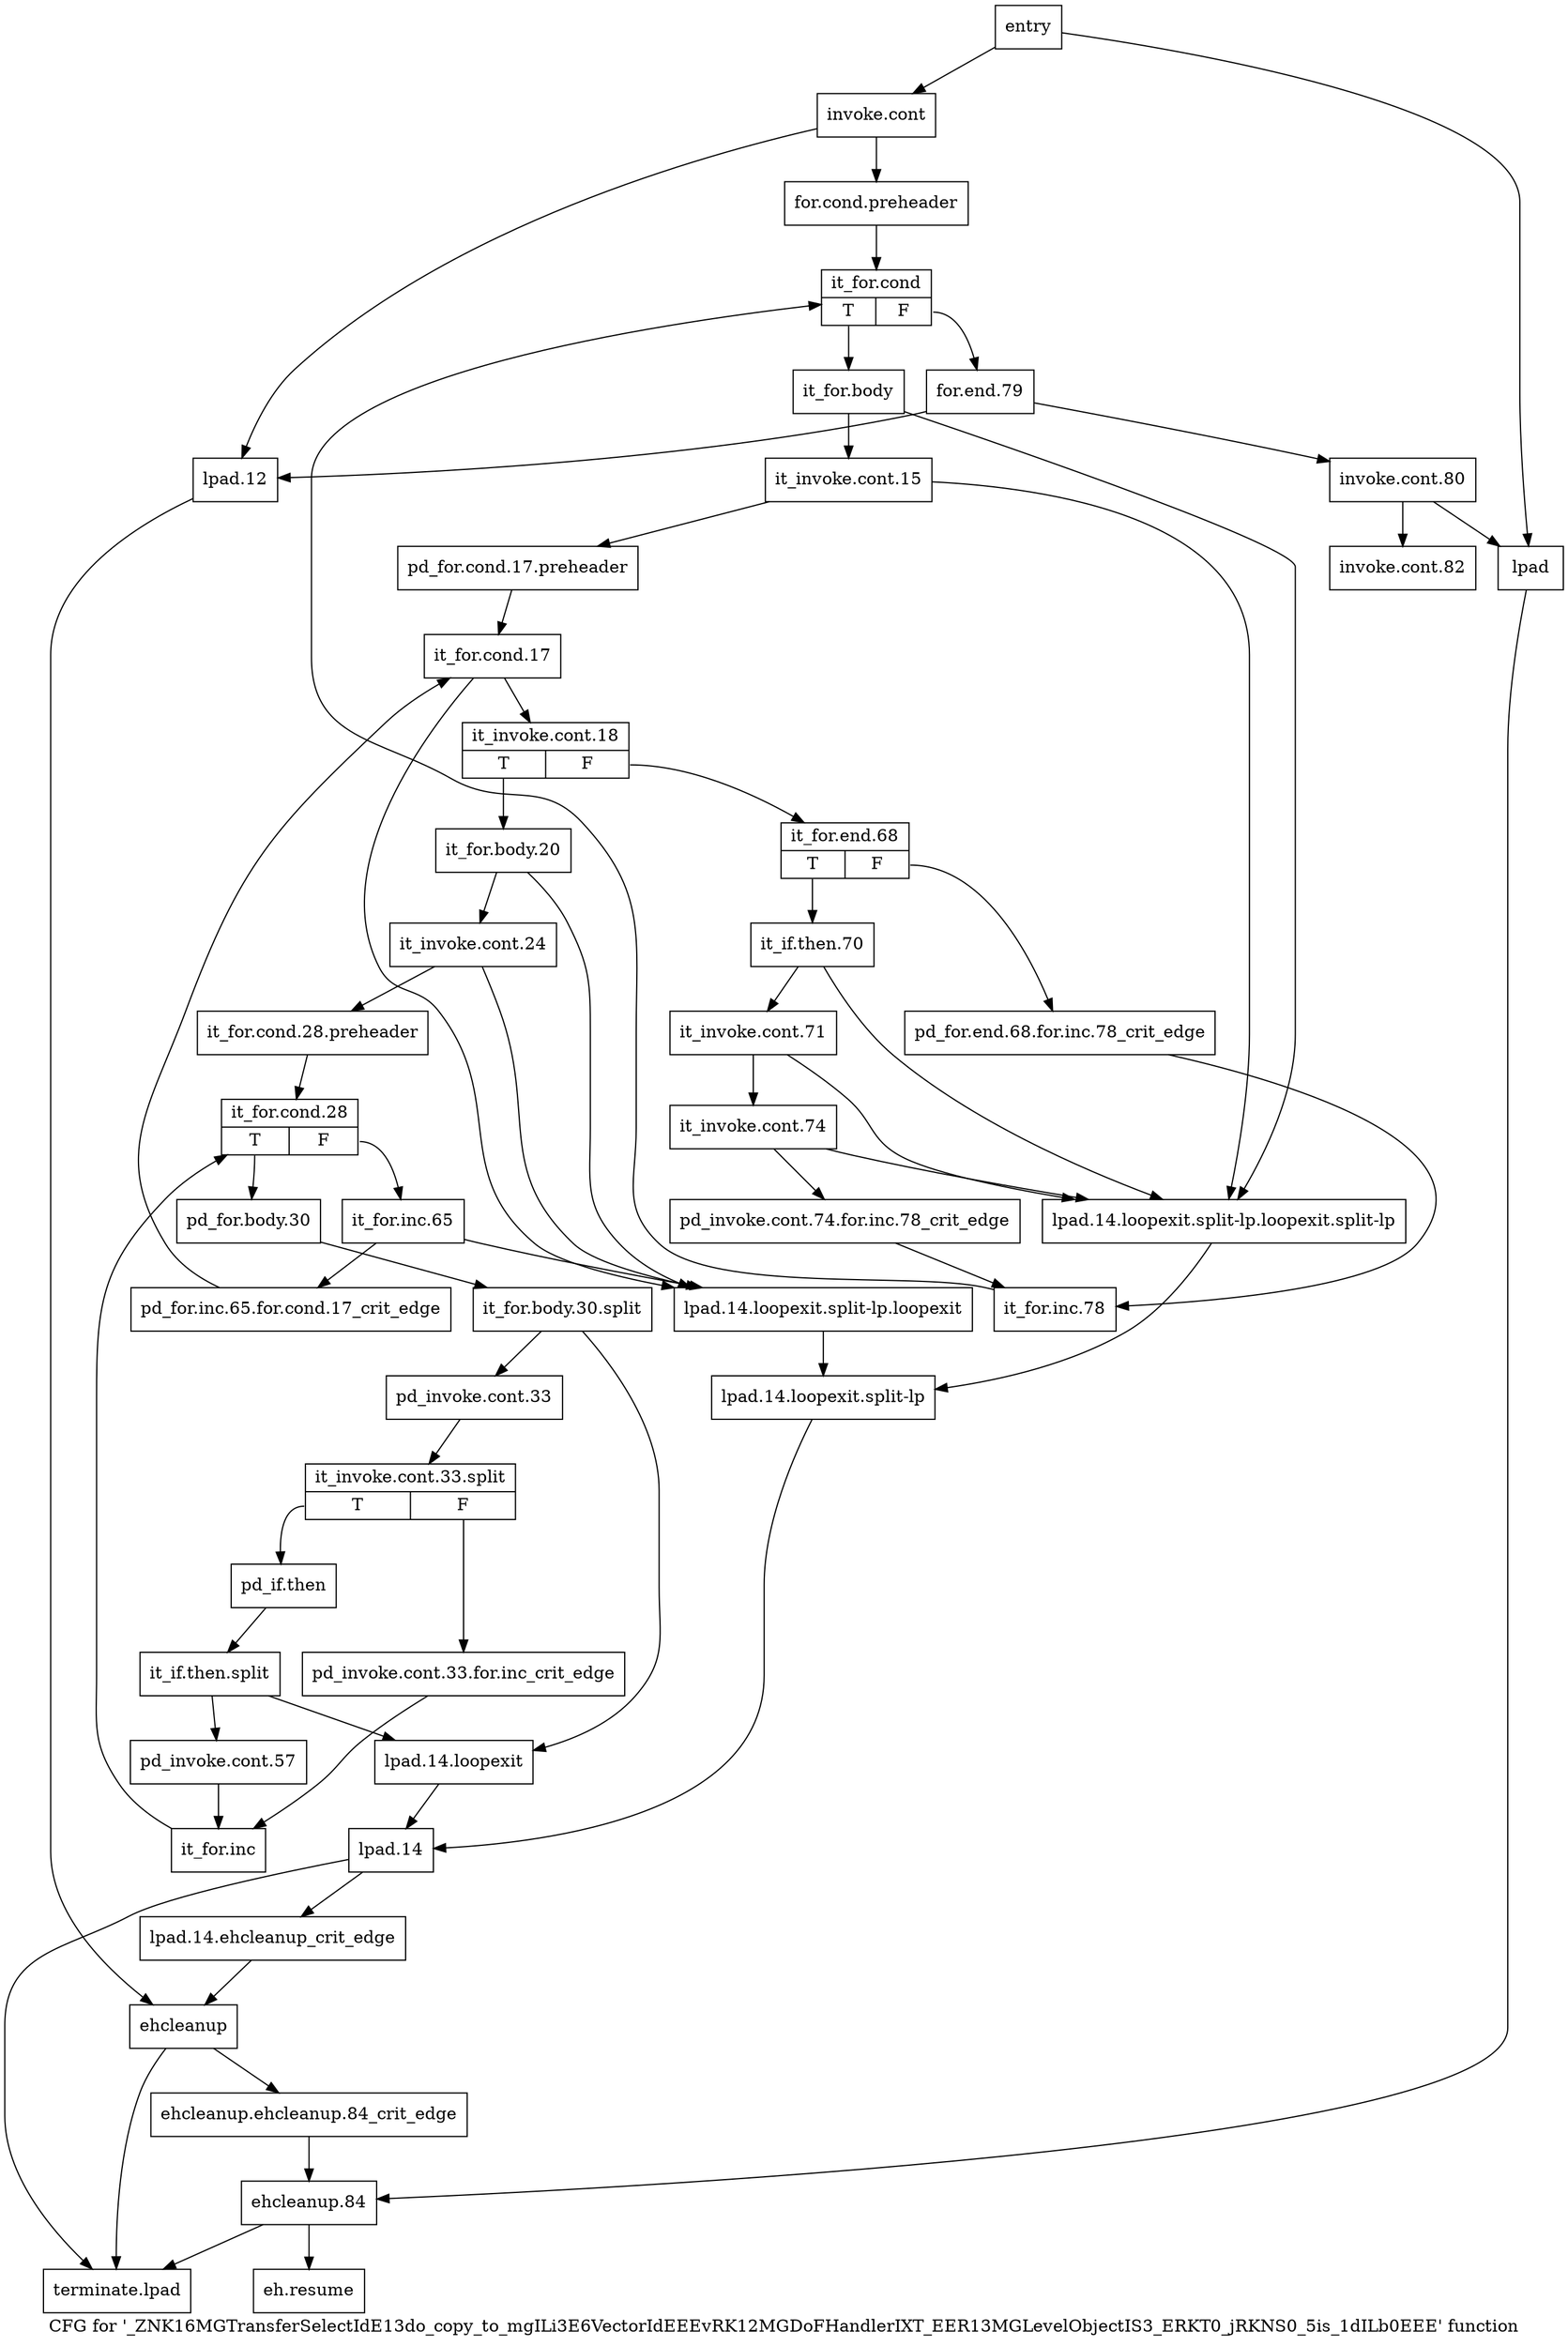 digraph "CFG for '_ZNK16MGTransferSelectIdE13do_copy_to_mgILi3E6VectorIdEEEvRK12MGDoFHandlerIXT_EER13MGLevelObjectIS3_ERKT0_jRKNS0_5is_1dILb0EEE' function" {
	label="CFG for '_ZNK16MGTransferSelectIdE13do_copy_to_mgILi3E6VectorIdEEEvRK12MGDoFHandlerIXT_EER13MGLevelObjectIS3_ERKT0_jRKNS0_5is_1dILb0EEE' function";

	Node0x65ac610 [shape=record,label="{entry}"];
	Node0x65ac610 -> Node0x65ac660;
	Node0x65ac610 -> Node0x65adcf0;
	Node0x65ac660 [shape=record,label="{invoke.cont}"];
	Node0x65ac660 -> Node0x65ac6b0;
	Node0x65ac660 -> Node0x65add40;
	Node0x65ac6b0 [shape=record,label="{for.cond.preheader}"];
	Node0x65ac6b0 -> Node0x65ac700;
	Node0x65ac700 [shape=record,label="{it_for.cond|{<s0>T|<s1>F}}"];
	Node0x65ac700:s0 -> Node0x65ac750;
	Node0x65ac700:s1 -> Node0x65ae290;
	Node0x65ac750 [shape=record,label="{it_for.body}"];
	Node0x65ac750 -> Node0x65ad8e0;
	Node0x65ac750 -> Node0x65ade30;
	Node0x65ad8e0 [shape=record,label="{it_invoke.cont.15}"];
	Node0x65ad8e0 -> Node0x65ad930;
	Node0x65ad8e0 -> Node0x65ade30;
	Node0x65ad930 [shape=record,label="{pd_for.cond.17.preheader}"];
	Node0x65ad930 -> Node0x65ad980;
	Node0x65ad980 [shape=record,label="{it_for.cond.17}"];
	Node0x65ad980 -> Node0x65ad9d0;
	Node0x65ad980 -> Node0x65adde0;
	Node0x65ad9d0 [shape=record,label="{it_invoke.cont.18|{<s0>T|<s1>F}}"];
	Node0x65ad9d0:s0 -> Node0x65ada20;
	Node0x65ad9d0:s1 -> Node0x65ae060;
	Node0x65ada20 [shape=record,label="{it_for.body.20}"];
	Node0x65ada20 -> Node0x65ada70;
	Node0x65ada20 -> Node0x65adde0;
	Node0x65ada70 [shape=record,label="{it_invoke.cont.24}"];
	Node0x65ada70 -> Node0x65adac0;
	Node0x65ada70 -> Node0x65adde0;
	Node0x65adac0 [shape=record,label="{it_for.cond.28.preheader}"];
	Node0x65adac0 -> Node0x65adb10;
	Node0x65adb10 [shape=record,label="{it_for.cond.28|{<s0>T|<s1>F}}"];
	Node0x65adb10:s0 -> Node0x65adb60;
	Node0x65adb10:s1 -> Node0x65adfc0;
	Node0x65adb60 [shape=record,label="{pd_for.body.30}"];
	Node0x65adb60 -> Node0xacdb040;
	Node0xacdb040 [shape=record,label="{it_for.body.30.split}"];
	Node0xacdb040 -> Node0x65adbb0;
	Node0xacdb040 -> Node0x65add90;
	Node0x65adbb0 [shape=record,label="{pd_invoke.cont.33}"];
	Node0x65adbb0 -> Node0xacdaaa0;
	Node0xacdaaa0 [shape=record,label="{it_invoke.cont.33.split|{<s0>T|<s1>F}}"];
	Node0xacdaaa0:s0 -> Node0x65adc50;
	Node0xacdaaa0:s1 -> Node0x65adc00;
	Node0x65adc00 [shape=record,label="{pd_invoke.cont.33.for.inc_crit_edge}"];
	Node0x65adc00 -> Node0x65adf70;
	Node0x65adc50 [shape=record,label="{pd_if.then}"];
	Node0x65adc50 -> Node0xad535a0;
	Node0xad535a0 [shape=record,label="{it_if.then.split}"];
	Node0xad535a0 -> Node0x65adca0;
	Node0xad535a0 -> Node0x65add90;
	Node0x65adca0 [shape=record,label="{pd_invoke.cont.57}"];
	Node0x65adca0 -> Node0x65adf70;
	Node0x65adcf0 [shape=record,label="{lpad}"];
	Node0x65adcf0 -> Node0x65ae420;
	Node0x65add40 [shape=record,label="{lpad.12}"];
	Node0x65add40 -> Node0x65ae380;
	Node0x65add90 [shape=record,label="{lpad.14.loopexit}"];
	Node0x65add90 -> Node0x65aded0;
	Node0x65adde0 [shape=record,label="{lpad.14.loopexit.split-lp.loopexit}"];
	Node0x65adde0 -> Node0x65ade80;
	Node0x65ade30 [shape=record,label="{lpad.14.loopexit.split-lp.loopexit.split-lp}"];
	Node0x65ade30 -> Node0x65ade80;
	Node0x65ade80 [shape=record,label="{lpad.14.loopexit.split-lp}"];
	Node0x65ade80 -> Node0x65aded0;
	Node0x65aded0 [shape=record,label="{lpad.14}"];
	Node0x65aded0 -> Node0x65adf20;
	Node0x65aded0 -> Node0x65ae4c0;
	Node0x65adf20 [shape=record,label="{lpad.14.ehcleanup_crit_edge}"];
	Node0x65adf20 -> Node0x65ae380;
	Node0x65adf70 [shape=record,label="{it_for.inc}"];
	Node0x65adf70 -> Node0x65adb10;
	Node0x65adfc0 [shape=record,label="{it_for.inc.65}"];
	Node0x65adfc0 -> Node0x65ae010;
	Node0x65adfc0 -> Node0x65adde0;
	Node0x65ae010 [shape=record,label="{pd_for.inc.65.for.cond.17_crit_edge}"];
	Node0x65ae010 -> Node0x65ad980;
	Node0x65ae060 [shape=record,label="{it_for.end.68|{<s0>T|<s1>F}}"];
	Node0x65ae060:s0 -> Node0x65ae100;
	Node0x65ae060:s1 -> Node0x65ae0b0;
	Node0x65ae0b0 [shape=record,label="{pd_for.end.68.for.inc.78_crit_edge}"];
	Node0x65ae0b0 -> Node0x65ae240;
	Node0x65ae100 [shape=record,label="{it_if.then.70}"];
	Node0x65ae100 -> Node0x65ae150;
	Node0x65ae100 -> Node0x65ade30;
	Node0x65ae150 [shape=record,label="{it_invoke.cont.71}"];
	Node0x65ae150 -> Node0x65ae1a0;
	Node0x65ae150 -> Node0x65ade30;
	Node0x65ae1a0 [shape=record,label="{it_invoke.cont.74}"];
	Node0x65ae1a0 -> Node0x65ae1f0;
	Node0x65ae1a0 -> Node0x65ade30;
	Node0x65ae1f0 [shape=record,label="{pd_invoke.cont.74.for.inc.78_crit_edge}"];
	Node0x65ae1f0 -> Node0x65ae240;
	Node0x65ae240 [shape=record,label="{it_for.inc.78}"];
	Node0x65ae240 -> Node0x65ac700;
	Node0x65ae290 [shape=record,label="{for.end.79}"];
	Node0x65ae290 -> Node0x65ae2e0;
	Node0x65ae290 -> Node0x65add40;
	Node0x65ae2e0 [shape=record,label="{invoke.cont.80}"];
	Node0x65ae2e0 -> Node0x65ae330;
	Node0x65ae2e0 -> Node0x65adcf0;
	Node0x65ae330 [shape=record,label="{invoke.cont.82}"];
	Node0x65ae380 [shape=record,label="{ehcleanup}"];
	Node0x65ae380 -> Node0x65ae3d0;
	Node0x65ae380 -> Node0x65ae4c0;
	Node0x65ae3d0 [shape=record,label="{ehcleanup.ehcleanup.84_crit_edge}"];
	Node0x65ae3d0 -> Node0x65ae420;
	Node0x65ae420 [shape=record,label="{ehcleanup.84}"];
	Node0x65ae420 -> Node0x65ae470;
	Node0x65ae420 -> Node0x65ae4c0;
	Node0x65ae470 [shape=record,label="{eh.resume}"];
	Node0x65ae4c0 [shape=record,label="{terminate.lpad}"];
}
